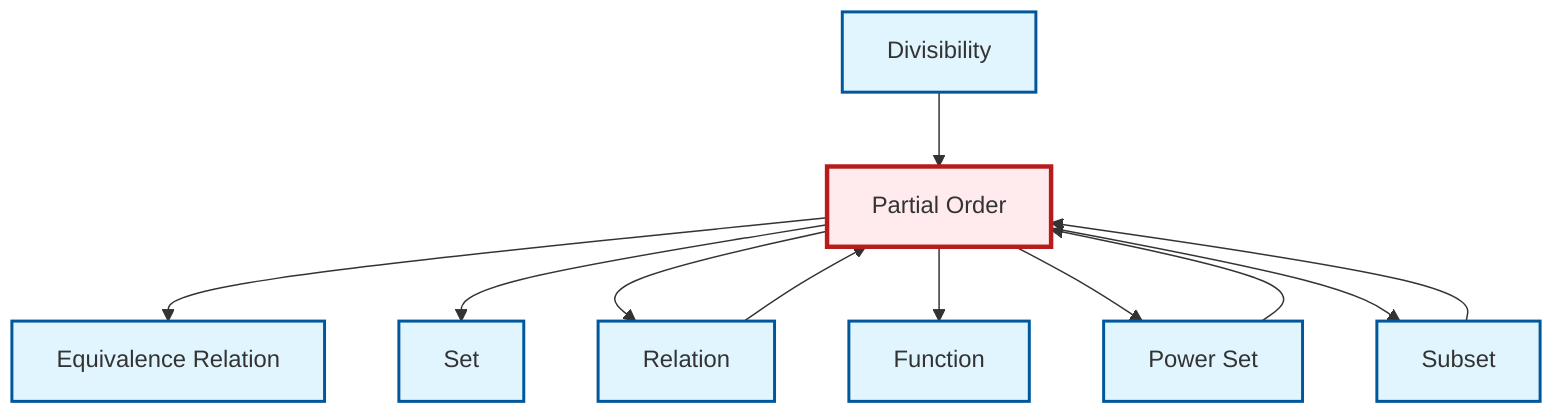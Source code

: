 graph TD
    classDef definition fill:#e1f5fe,stroke:#01579b,stroke-width:2px
    classDef theorem fill:#f3e5f5,stroke:#4a148c,stroke-width:2px
    classDef axiom fill:#fff3e0,stroke:#e65100,stroke-width:2px
    classDef example fill:#e8f5e9,stroke:#1b5e20,stroke-width:2px
    classDef current fill:#ffebee,stroke:#b71c1c,stroke-width:3px
    def-equivalence-relation["Equivalence Relation"]:::definition
    def-function["Function"]:::definition
    def-divisibility["Divisibility"]:::definition
    def-relation["Relation"]:::definition
    def-subset["Subset"]:::definition
    def-power-set["Power Set"]:::definition
    def-partial-order["Partial Order"]:::definition
    def-set["Set"]:::definition
    def-partial-order --> def-equivalence-relation
    def-divisibility --> def-partial-order
    def-partial-order --> def-set
    def-partial-order --> def-relation
    def-power-set --> def-partial-order
    def-subset --> def-partial-order
    def-partial-order --> def-function
    def-relation --> def-partial-order
    def-partial-order --> def-power-set
    def-partial-order --> def-subset
    class def-partial-order current